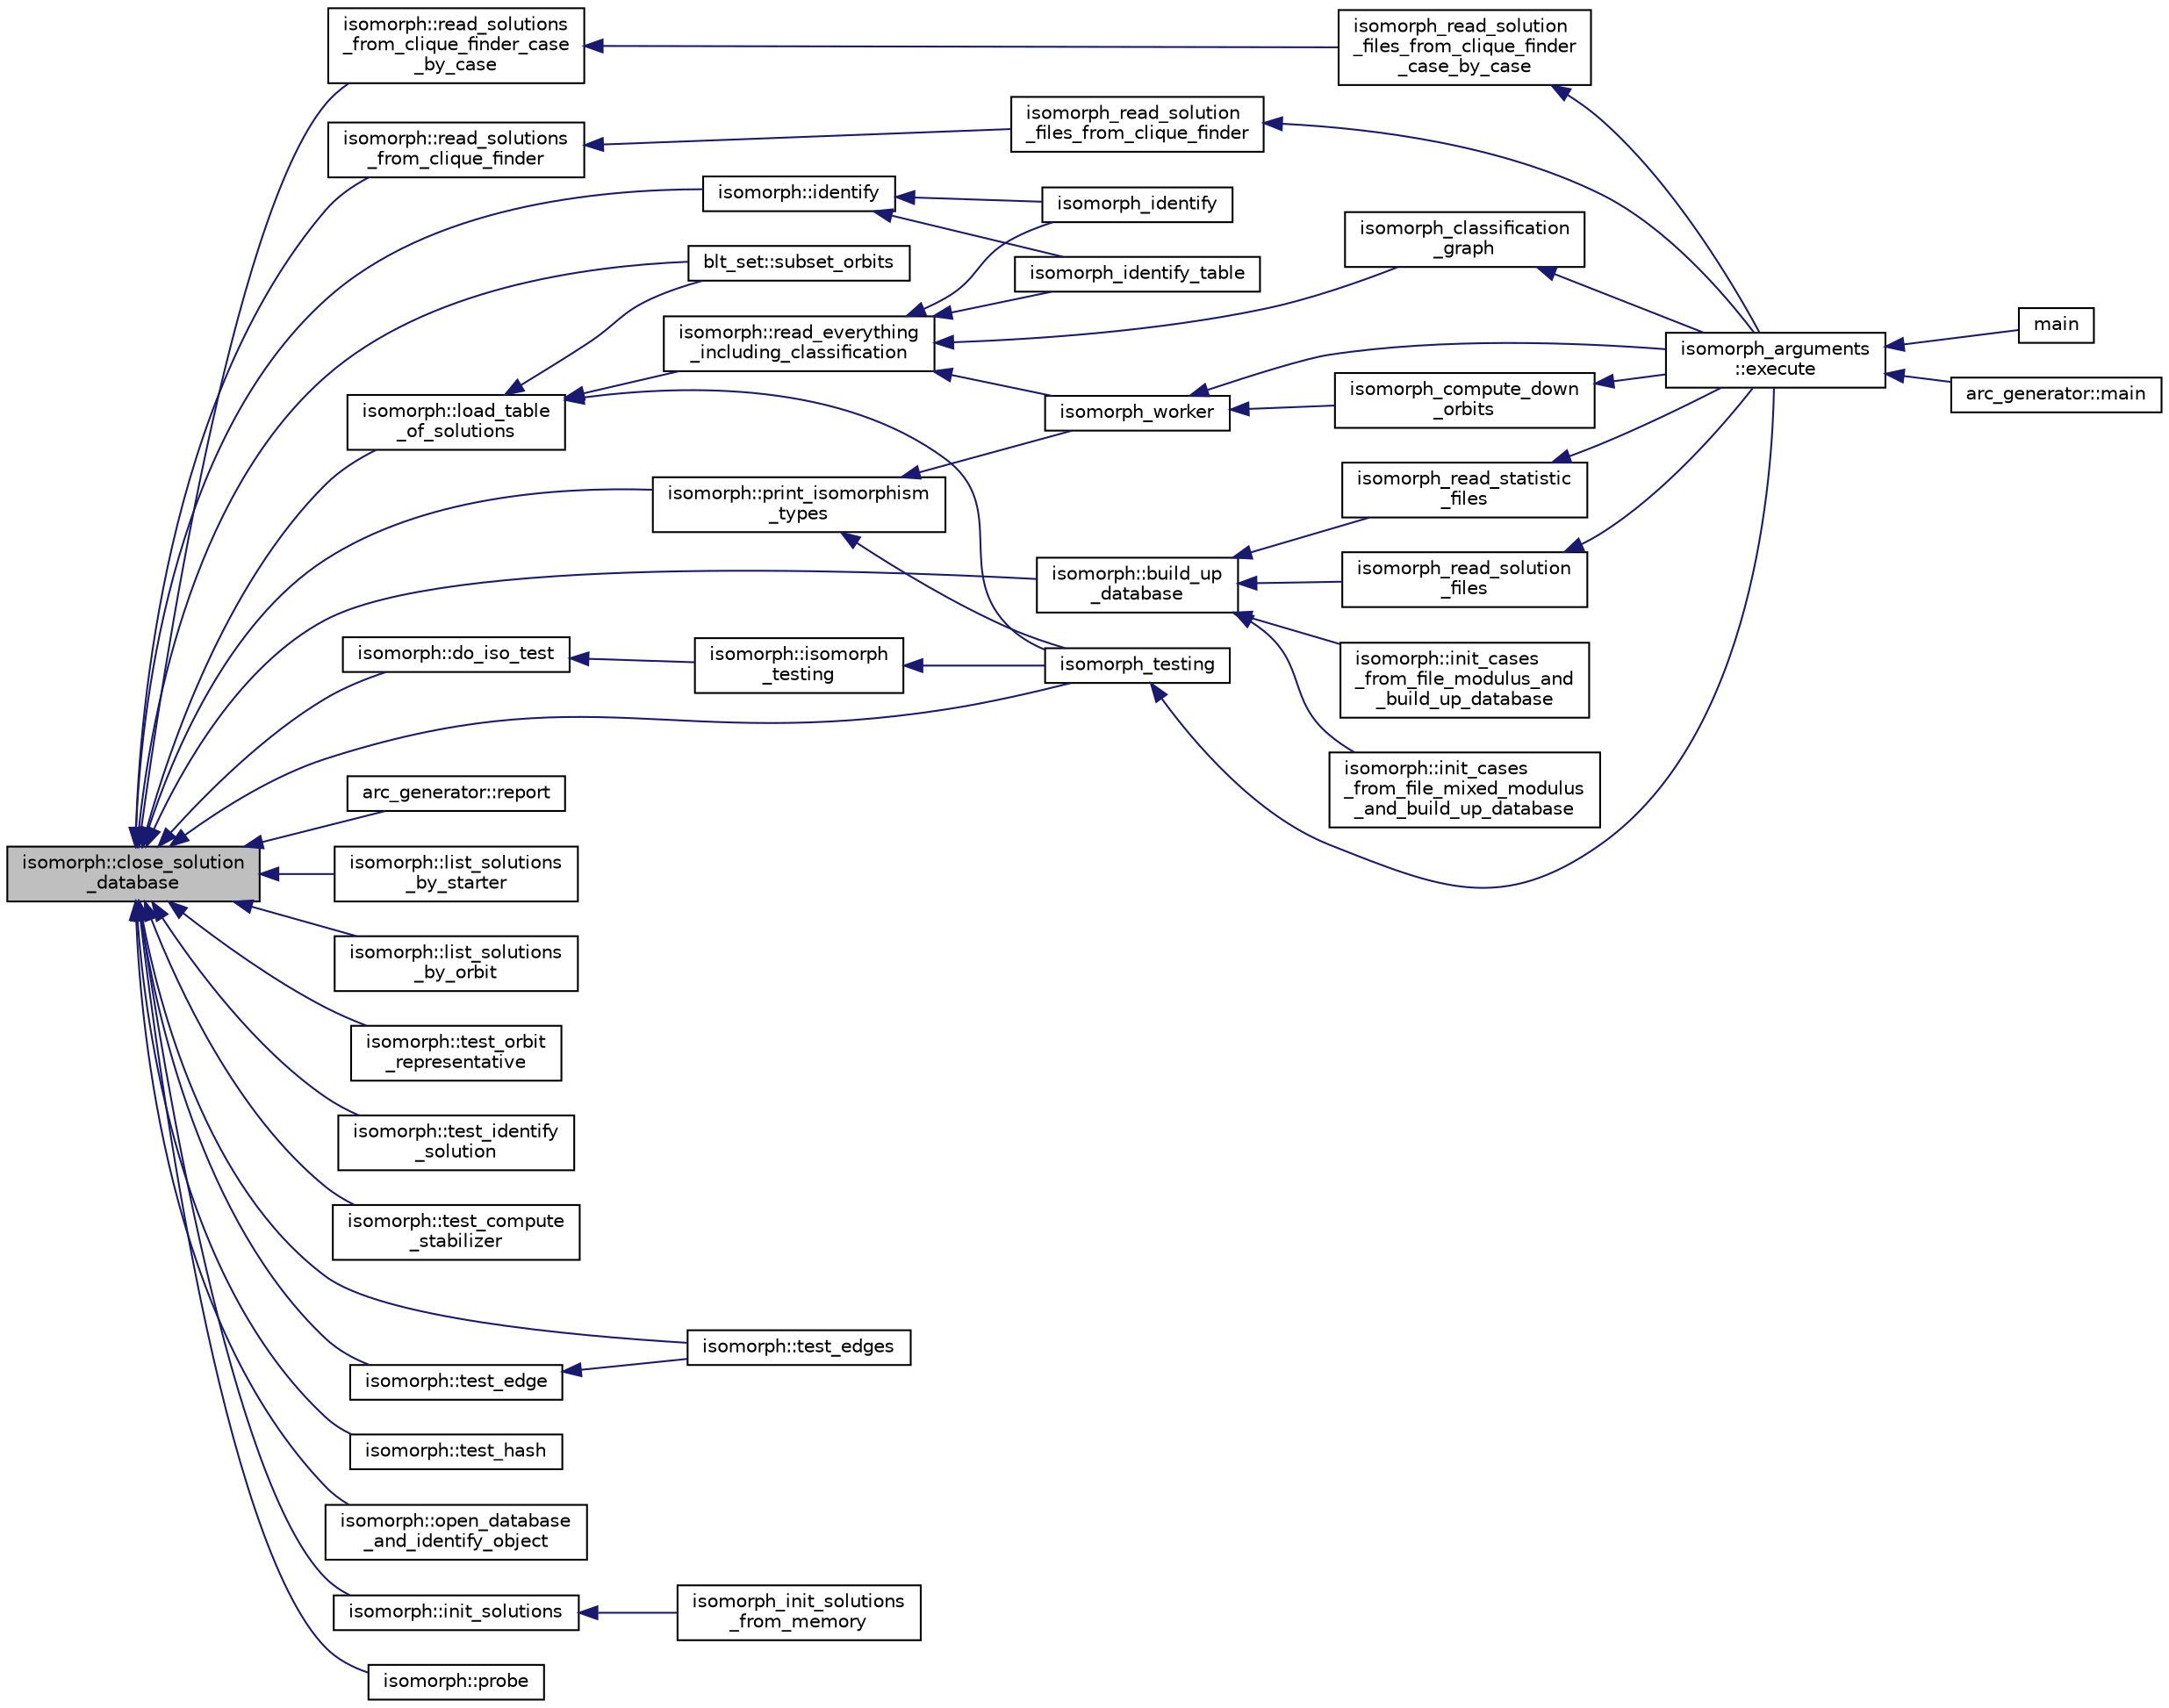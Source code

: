 digraph "isomorph::close_solution_database"
{
  edge [fontname="Helvetica",fontsize="10",labelfontname="Helvetica",labelfontsize="10"];
  node [fontname="Helvetica",fontsize="10",shape=record];
  rankdir="LR";
  Node717 [label="isomorph::close_solution\l_database",height=0.2,width=0.4,color="black", fillcolor="grey75", style="filled", fontcolor="black"];
  Node717 -> Node718 [dir="back",color="midnightblue",fontsize="10",style="solid",fontname="Helvetica"];
  Node718 [label="blt_set::subset_orbits",height=0.2,width=0.4,color="black", fillcolor="white", style="filled",URL="$d1/d3d/classblt__set.html#af8f79fc4346244acfa0e2c2d23c36993"];
  Node717 -> Node719 [dir="back",color="midnightblue",fontsize="10",style="solid",fontname="Helvetica"];
  Node719 [label="arc_generator::report",height=0.2,width=0.4,color="black", fillcolor="white", style="filled",URL="$d4/d21/classarc__generator.html#a650f715bb3eec8fd1057e07e5b384f9a"];
  Node717 -> Node720 [dir="back",color="midnightblue",fontsize="10",style="solid",fontname="Helvetica"];
  Node720 [label="isomorph::load_table\l_of_solutions",height=0.2,width=0.4,color="black", fillcolor="white", style="filled",URL="$d3/d5f/classisomorph.html#a21ab5aba74a200b9abf041dc5206821a"];
  Node720 -> Node718 [dir="back",color="midnightblue",fontsize="10",style="solid",fontname="Helvetica"];
  Node720 -> Node721 [dir="back",color="midnightblue",fontsize="10",style="solid",fontname="Helvetica"];
  Node721 [label="isomorph::read_everything\l_including_classification",height=0.2,width=0.4,color="black", fillcolor="white", style="filled",URL="$d3/d5f/classisomorph.html#aa6a56e4522d3133a6ea65c9ac6de3924"];
  Node721 -> Node722 [dir="back",color="midnightblue",fontsize="10",style="solid",fontname="Helvetica"];
  Node722 [label="isomorph_classification\l_graph",height=0.2,width=0.4,color="black", fillcolor="white", style="filled",URL="$d4/d7e/isomorph__global_8_c.html#a027e803e6cab7af4c400a71663bf4715"];
  Node722 -> Node723 [dir="back",color="midnightblue",fontsize="10",style="solid",fontname="Helvetica"];
  Node723 [label="isomorph_arguments\l::execute",height=0.2,width=0.4,color="black", fillcolor="white", style="filled",URL="$d5/de4/classisomorph__arguments.html#aa85e472d14906abdd5672dc66027583e"];
  Node723 -> Node724 [dir="back",color="midnightblue",fontsize="10",style="solid",fontname="Helvetica"];
  Node724 [label="main",height=0.2,width=0.4,color="black", fillcolor="white", style="filled",URL="$d1/d5e/blt__main_8_c.html#a217dbf8b442f20279ea00b898af96f52"];
  Node723 -> Node725 [dir="back",color="midnightblue",fontsize="10",style="solid",fontname="Helvetica"];
  Node725 [label="arc_generator::main",height=0.2,width=0.4,color="black", fillcolor="white", style="filled",URL="$d4/d21/classarc__generator.html#ad80140b51b165dad1fe6ab232be7829a"];
  Node721 -> Node726 [dir="back",color="midnightblue",fontsize="10",style="solid",fontname="Helvetica"];
  Node726 [label="isomorph_identify",height=0.2,width=0.4,color="black", fillcolor="white", style="filled",URL="$d4/d7e/isomorph__global_8_c.html#aa0fe57c73d5668eee10a6022ada7f6a3"];
  Node721 -> Node727 [dir="back",color="midnightblue",fontsize="10",style="solid",fontname="Helvetica"];
  Node727 [label="isomorph_identify_table",height=0.2,width=0.4,color="black", fillcolor="white", style="filled",URL="$d4/d7e/isomorph__global_8_c.html#a9fd19ea945561cf2a6bb5c72dd4b1cb2"];
  Node721 -> Node728 [dir="back",color="midnightblue",fontsize="10",style="solid",fontname="Helvetica"];
  Node728 [label="isomorph_worker",height=0.2,width=0.4,color="black", fillcolor="white", style="filled",URL="$d4/d7e/isomorph__global_8_c.html#ace3bb6ec719b02a35534309d4d3fe99a"];
  Node728 -> Node723 [dir="back",color="midnightblue",fontsize="10",style="solid",fontname="Helvetica"];
  Node728 -> Node729 [dir="back",color="midnightblue",fontsize="10",style="solid",fontname="Helvetica"];
  Node729 [label="isomorph_compute_down\l_orbits",height=0.2,width=0.4,color="black", fillcolor="white", style="filled",URL="$d4/d7e/isomorph__global_8_c.html#a3613cea19158edd30958c4edecd97d53"];
  Node729 -> Node723 [dir="back",color="midnightblue",fontsize="10",style="solid",fontname="Helvetica"];
  Node720 -> Node730 [dir="back",color="midnightblue",fontsize="10",style="solid",fontname="Helvetica"];
  Node730 [label="isomorph_testing",height=0.2,width=0.4,color="black", fillcolor="white", style="filled",URL="$d4/d7e/isomorph__global_8_c.html#a5a73cbe9f89c4727f086482ee2d238f9"];
  Node730 -> Node723 [dir="back",color="midnightblue",fontsize="10",style="solid",fontname="Helvetica"];
  Node717 -> Node731 [dir="back",color="midnightblue",fontsize="10",style="solid",fontname="Helvetica"];
  Node731 [label="isomorph::list_solutions\l_by_starter",height=0.2,width=0.4,color="black", fillcolor="white", style="filled",URL="$d3/d5f/classisomorph.html#a9c40f343f1a3e5fc177e5121bc809b06"];
  Node717 -> Node732 [dir="back",color="midnightblue",fontsize="10",style="solid",fontname="Helvetica"];
  Node732 [label="isomorph::list_solutions\l_by_orbit",height=0.2,width=0.4,color="black", fillcolor="white", style="filled",URL="$d3/d5f/classisomorph.html#adefb1a89c097c284d29f92d5fc58ebfa"];
  Node717 -> Node733 [dir="back",color="midnightblue",fontsize="10",style="solid",fontname="Helvetica"];
  Node733 [label="isomorph::test_orbit\l_representative",height=0.2,width=0.4,color="black", fillcolor="white", style="filled",URL="$d3/d5f/classisomorph.html#a5f165aa61a0d6b349da5a6117135f6c0"];
  Node717 -> Node734 [dir="back",color="midnightblue",fontsize="10",style="solid",fontname="Helvetica"];
  Node734 [label="isomorph::test_identify\l_solution",height=0.2,width=0.4,color="black", fillcolor="white", style="filled",URL="$d3/d5f/classisomorph.html#aa2c95f309e3283179e87bbbd83bfdc7d"];
  Node717 -> Node735 [dir="back",color="midnightblue",fontsize="10",style="solid",fontname="Helvetica"];
  Node735 [label="isomorph::test_compute\l_stabilizer",height=0.2,width=0.4,color="black", fillcolor="white", style="filled",URL="$d3/d5f/classisomorph.html#a72cd06f32311c44eb09dd73faa36b748"];
  Node717 -> Node736 [dir="back",color="midnightblue",fontsize="10",style="solid",fontname="Helvetica"];
  Node736 [label="isomorph::test_edges",height=0.2,width=0.4,color="black", fillcolor="white", style="filled",URL="$d3/d5f/classisomorph.html#ad23507927d8f7698073475d12b2a85bc"];
  Node717 -> Node737 [dir="back",color="midnightblue",fontsize="10",style="solid",fontname="Helvetica"];
  Node737 [label="isomorph::test_edge",height=0.2,width=0.4,color="black", fillcolor="white", style="filled",URL="$d3/d5f/classisomorph.html#a591165fa287477b480f5b7081198ba46"];
  Node737 -> Node736 [dir="back",color="midnightblue",fontsize="10",style="solid",fontname="Helvetica"];
  Node717 -> Node738 [dir="back",color="midnightblue",fontsize="10",style="solid",fontname="Helvetica"];
  Node738 [label="isomorph::test_hash",height=0.2,width=0.4,color="black", fillcolor="white", style="filled",URL="$d3/d5f/classisomorph.html#a53560280664b268a0500d26c801b1e68"];
  Node717 -> Node739 [dir="back",color="midnightblue",fontsize="10",style="solid",fontname="Helvetica"];
  Node739 [label="isomorph::open_database\l_and_identify_object",height=0.2,width=0.4,color="black", fillcolor="white", style="filled",URL="$d3/d5f/classisomorph.html#aa4e387f26f609fc9379d2e01f6cc27d0"];
  Node717 -> Node740 [dir="back",color="midnightblue",fontsize="10",style="solid",fontname="Helvetica"];
  Node740 [label="isomorph::init_solutions",height=0.2,width=0.4,color="black", fillcolor="white", style="filled",URL="$d3/d5f/classisomorph.html#a729746a01bd45d55565d0a11cda9e9a3"];
  Node740 -> Node741 [dir="back",color="midnightblue",fontsize="10",style="solid",fontname="Helvetica"];
  Node741 [label="isomorph_init_solutions\l_from_memory",height=0.2,width=0.4,color="black", fillcolor="white", style="filled",URL="$d4/d7e/isomorph__global_8_c.html#a490bbe6199dc1e29d186b26834266e03"];
  Node717 -> Node742 [dir="back",color="midnightblue",fontsize="10",style="solid",fontname="Helvetica"];
  Node742 [label="isomorph::read_solutions\l_from_clique_finder_case\l_by_case",height=0.2,width=0.4,color="black", fillcolor="white", style="filled",URL="$d3/d5f/classisomorph.html#a65bc5ec528f741a1b01cdd606dfed579"];
  Node742 -> Node743 [dir="back",color="midnightblue",fontsize="10",style="solid",fontname="Helvetica"];
  Node743 [label="isomorph_read_solution\l_files_from_clique_finder\l_case_by_case",height=0.2,width=0.4,color="black", fillcolor="white", style="filled",URL="$d4/d7e/isomorph__global_8_c.html#a2a55ab4b2df6ae83f916cf01eccdf67c"];
  Node743 -> Node723 [dir="back",color="midnightblue",fontsize="10",style="solid",fontname="Helvetica"];
  Node717 -> Node744 [dir="back",color="midnightblue",fontsize="10",style="solid",fontname="Helvetica"];
  Node744 [label="isomorph::read_solutions\l_from_clique_finder",height=0.2,width=0.4,color="black", fillcolor="white", style="filled",URL="$d3/d5f/classisomorph.html#a14c4ac27b0d97d338e14ac0d183c5c64"];
  Node744 -> Node745 [dir="back",color="midnightblue",fontsize="10",style="solid",fontname="Helvetica"];
  Node745 [label="isomorph_read_solution\l_files_from_clique_finder",height=0.2,width=0.4,color="black", fillcolor="white", style="filled",URL="$d4/d7e/isomorph__global_8_c.html#ad8be067333430bfdd26c0a34549f4556"];
  Node745 -> Node723 [dir="back",color="midnightblue",fontsize="10",style="solid",fontname="Helvetica"];
  Node717 -> Node746 [dir="back",color="midnightblue",fontsize="10",style="solid",fontname="Helvetica"];
  Node746 [label="isomorph::build_up\l_database",height=0.2,width=0.4,color="black", fillcolor="white", style="filled",URL="$d3/d5f/classisomorph.html#a40bea8f733a5855879f927fc73324384"];
  Node746 -> Node747 [dir="back",color="midnightblue",fontsize="10",style="solid",fontname="Helvetica"];
  Node747 [label="isomorph::init_cases\l_from_file_modulus_and\l_build_up_database",height=0.2,width=0.4,color="black", fillcolor="white", style="filled",URL="$d3/d5f/classisomorph.html#a42c6ebeadb51263d8ae8c1bdaae3ebbd"];
  Node746 -> Node748 [dir="back",color="midnightblue",fontsize="10",style="solid",fontname="Helvetica"];
  Node748 [label="isomorph::init_cases\l_from_file_mixed_modulus\l_and_build_up_database",height=0.2,width=0.4,color="black", fillcolor="white", style="filled",URL="$d3/d5f/classisomorph.html#acae208131143734575c088b5f50123f6"];
  Node746 -> Node749 [dir="back",color="midnightblue",fontsize="10",style="solid",fontname="Helvetica"];
  Node749 [label="isomorph_read_statistic\l_files",height=0.2,width=0.4,color="black", fillcolor="white", style="filled",URL="$d4/d7e/isomorph__global_8_c.html#a78a6ee9d7dee4708fc721374bdebfa83"];
  Node749 -> Node723 [dir="back",color="midnightblue",fontsize="10",style="solid",fontname="Helvetica"];
  Node746 -> Node750 [dir="back",color="midnightblue",fontsize="10",style="solid",fontname="Helvetica"];
  Node750 [label="isomorph_read_solution\l_files",height=0.2,width=0.4,color="black", fillcolor="white", style="filled",URL="$d4/d7e/isomorph__global_8_c.html#a697da824ab34db5c830530fb3c97df24"];
  Node750 -> Node723 [dir="back",color="midnightblue",fontsize="10",style="solid",fontname="Helvetica"];
  Node717 -> Node751 [dir="back",color="midnightblue",fontsize="10",style="solid",fontname="Helvetica"];
  Node751 [label="isomorph::print_isomorphism\l_types",height=0.2,width=0.4,color="black", fillcolor="white", style="filled",URL="$d3/d5f/classisomorph.html#abbcd12f6434585951a5532d0b2467a00"];
  Node751 -> Node730 [dir="back",color="midnightblue",fontsize="10",style="solid",fontname="Helvetica"];
  Node751 -> Node728 [dir="back",color="midnightblue",fontsize="10",style="solid",fontname="Helvetica"];
  Node717 -> Node730 [dir="back",color="midnightblue",fontsize="10",style="solid",fontname="Helvetica"];
  Node717 -> Node752 [dir="back",color="midnightblue",fontsize="10",style="solid",fontname="Helvetica"];
  Node752 [label="isomorph::probe",height=0.2,width=0.4,color="black", fillcolor="white", style="filled",URL="$d3/d5f/classisomorph.html#a9cb6fed7b6ac639d886b117a1f454441"];
  Node717 -> Node753 [dir="back",color="midnightblue",fontsize="10",style="solid",fontname="Helvetica"];
  Node753 [label="isomorph::do_iso_test",height=0.2,width=0.4,color="black", fillcolor="white", style="filled",URL="$d3/d5f/classisomorph.html#a51fc3bf5cc3a99282a489b2df37ee24e"];
  Node753 -> Node754 [dir="back",color="midnightblue",fontsize="10",style="solid",fontname="Helvetica"];
  Node754 [label="isomorph::isomorph\l_testing",height=0.2,width=0.4,color="black", fillcolor="white", style="filled",URL="$d3/d5f/classisomorph.html#ad7945ec94ba0ba16953482edfaa4da6e"];
  Node754 -> Node730 [dir="back",color="midnightblue",fontsize="10",style="solid",fontname="Helvetica"];
  Node717 -> Node755 [dir="back",color="midnightblue",fontsize="10",style="solid",fontname="Helvetica"];
  Node755 [label="isomorph::identify",height=0.2,width=0.4,color="black", fillcolor="white", style="filled",URL="$d3/d5f/classisomorph.html#a78ecf843b9f6ca1cfd666e222edd90ae"];
  Node755 -> Node726 [dir="back",color="midnightblue",fontsize="10",style="solid",fontname="Helvetica"];
  Node755 -> Node727 [dir="back",color="midnightblue",fontsize="10",style="solid",fontname="Helvetica"];
}
